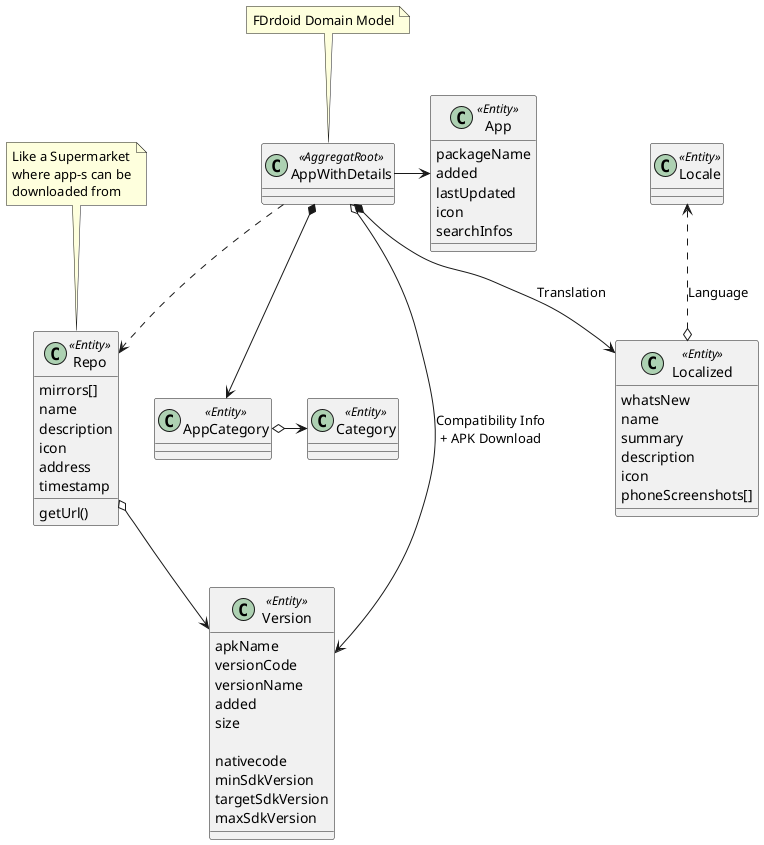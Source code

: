 @startuml

note "FDrdoid Domain Model" as FDroid


note "Like a Supermarket\nwhere app-s can be\ndownloaded from" as NoteRepo

class Repo <<Entity>> {
  mirrors[]
  name
  description
  icon
  address
  timestamp
  getUrl()
}

class App <<Entity>> {
  packageName
  added
  lastUpdated
  icon
  searchInfos
}

class Version <<Entity>> {
  apkName
  versionCode
  versionName
  added
  size

  nativecode
  minSdkVersion
  targetSdkVersion
  maxSdkVersion
}

class Localized <<Entity>> {
  whatsNew
  name
  summary
  description
  icon
  phoneScreenshots[]
}

class AppWithDetails <<AggregatRoot>>
class Locale <<Entity>>
class AppCategory <<Entity>>
class Category <<Entity>>

AppWithDetails..> Repo
AppWithDetails -> App
AppWithDetails *--> Localized : Translation
AppWithDetails o--> Version : Compatibility Info\n+ APK Download
Repo o--> Version
Locale <..o Localized : "Language"

AppWithDetails *--> AppCategory
AppCategory o-> Category


NoteRepo .. Repo
FDroid .. AppWithDetails
@enduml